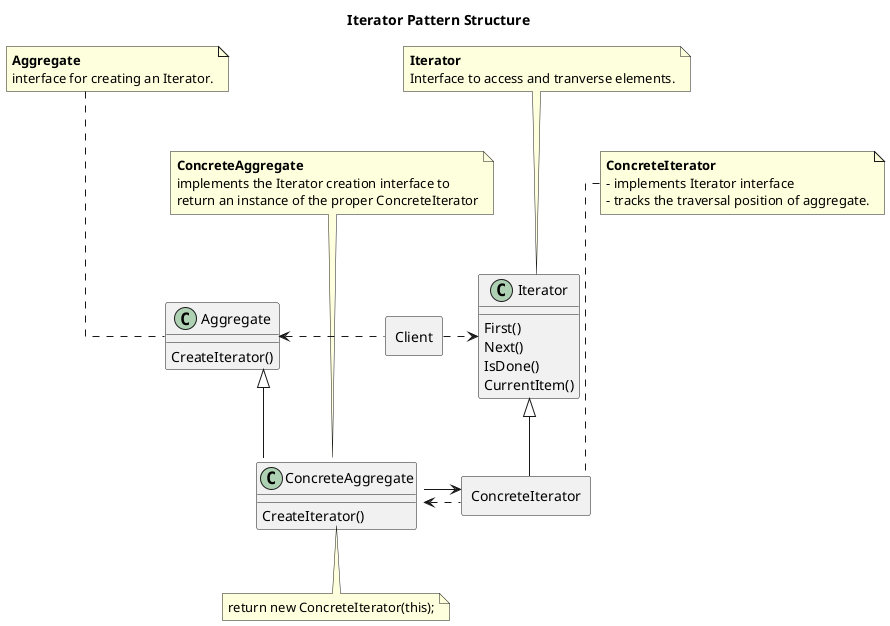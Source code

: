 @startuml

allowmixing
skinparam linetype ortho
'left to right direction

title Iterator Pattern Structure

class Aggregate
class Iterator
class ConcreteAggregate
rectangle ConcreteIterator
rectangle Client

Aggregate : CreateIterator()
ConcreteAggregate : CreateIterator()

Iterator : First()
Iterator : Next()
Iterator : IsDone()
Iterator : CurrentItem()

Aggregate <|-- ConcreteAggregate
Iterator <|-- ConcreteIterator

Client .left.> Aggregate
Client .right.> Iterator

ConcreteAggregate -> ConcreteIterator
ConcreteAggregate <. ConcreteIterator

note as nConcreteAggregateCreateIterator
    return new ConcreteIterator(this);
end note
nConcreteAggregateCreateIterator .up. ConcreteAggregate::CreateIterator

note as nIterator
    <B>Iterator
    Interface to access and tranverse elements.
end note
nIterator ... Iterator

note as nConcreteIterator
    <b>ConcreteIterator
    - implements Iterator interface
    - tracks the traversal position of aggregate.
end note
nConcreteIterator ... ConcreteIterator

note as nAggregate
    <b>Aggregate
    interface for creating an Iterator.
end note
nAggregate ... Aggregate

note as nConcreteAggregare
    <b>ConcreteAggregate
    implements the Iterator creation interface to 
    return an instance of the proper ConcreteIterator
end note
nConcreteAggregare ... ConcreteAggregate
@enduml
